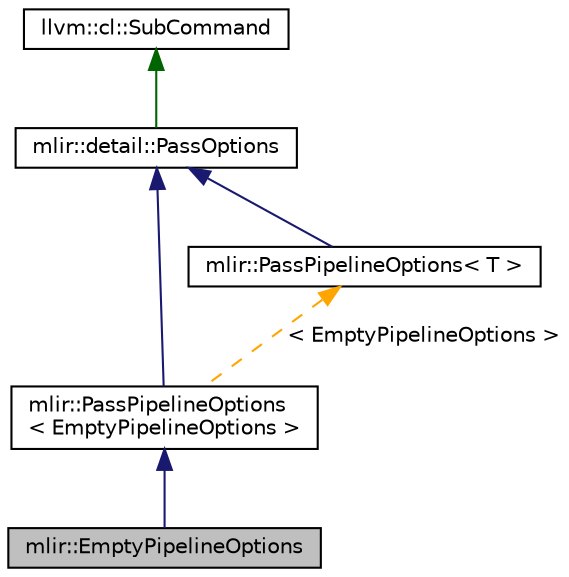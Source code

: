 digraph "mlir::EmptyPipelineOptions"
{
  bgcolor="transparent";
  edge [fontname="Helvetica",fontsize="10",labelfontname="Helvetica",labelfontsize="10"];
  node [fontname="Helvetica",fontsize="10",shape=record];
  Node5 [label="mlir::EmptyPipelineOptions",height=0.2,width=0.4,color="black", fillcolor="grey75", style="filled", fontcolor="black"];
  Node6 -> Node5 [dir="back",color="midnightblue",fontsize="10",style="solid",fontname="Helvetica"];
  Node6 [label="mlir::PassPipelineOptions\l\< EmptyPipelineOptions \>",height=0.2,width=0.4,color="black",URL="$classmlir_1_1PassPipelineOptions.html"];
  Node7 -> Node6 [dir="back",color="midnightblue",fontsize="10",style="solid",fontname="Helvetica"];
  Node7 [label="mlir::detail::PassOptions",height=0.2,width=0.4,color="black",URL="$classmlir_1_1detail_1_1PassOptions.html",tooltip="Base container class and manager for all pass options. "];
  Node8 -> Node7 [dir="back",color="darkgreen",fontsize="10",style="solid",fontname="Helvetica"];
  Node8 [label="llvm::cl::SubCommand",height=0.2,width=0.4,color="black",URL="$classllvm_1_1cl_1_1SubCommand.html"];
  Node9 -> Node6 [dir="back",color="orange",fontsize="10",style="dashed",label=" \< EmptyPipelineOptions \>" ,fontname="Helvetica"];
  Node9 [label="mlir::PassPipelineOptions\< T \>",height=0.2,width=0.4,color="black",URL="$classmlir_1_1PassPipelineOptions.html",tooltip="Subclasses of PassPipelineOptions provide a set of options that can be used to initialize a pass pipe..."];
  Node7 -> Node9 [dir="back",color="midnightblue",fontsize="10",style="solid",fontname="Helvetica"];
}

